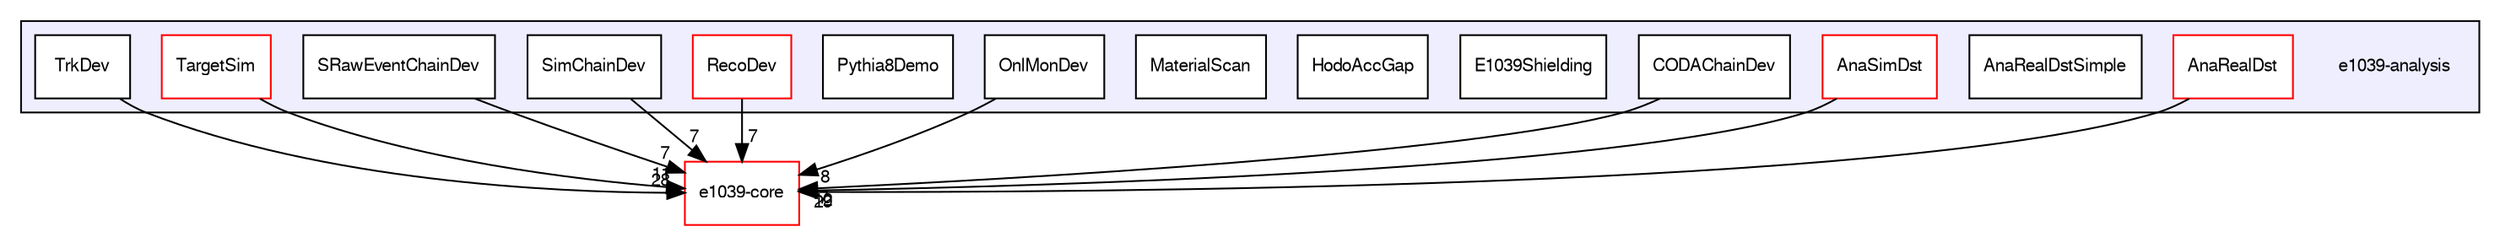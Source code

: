 digraph "/dev/shm/kenichi/update-e1039-doc/e1039-analysis" {
  bgcolor=transparent;
  compound=true
  node [ fontsize="10", fontname="FreeSans"];
  edge [ labelfontsize="10", labelfontname="FreeSans"];
  subgraph clusterdir_99844dfacebbb87e315d9ca28a232aeb {
    graph [ bgcolor="#eeeeff", pencolor="black", label="" URL="dir_99844dfacebbb87e315d9ca28a232aeb.html"];
    dir_99844dfacebbb87e315d9ca28a232aeb [shape=plaintext label="e1039-analysis"];
    dir_45573c73398c5d4a27a855c4e8503ce2 [shape=box label="AnaRealDst" color="red" fillcolor="white" style="filled" URL="dir_45573c73398c5d4a27a855c4e8503ce2.html"];
    dir_bb54d73715166a6e1e1d94bae7bbf50f [shape=box label="AnaRealDstSimple" color="black" fillcolor="white" style="filled" URL="dir_bb54d73715166a6e1e1d94bae7bbf50f.html"];
    dir_e56c82796f1cb789c7ddd4ec68f1aba1 [shape=box label="AnaSimDst" color="red" fillcolor="white" style="filled" URL="dir_e56c82796f1cb789c7ddd4ec68f1aba1.html"];
    dir_e4708a67bf51b41c5c57b33955aeb267 [shape=box label="CODAChainDev" color="black" fillcolor="white" style="filled" URL="dir_e4708a67bf51b41c5c57b33955aeb267.html"];
    dir_2c6df37ae4b5d6200fa4b89ed2ee412f [shape=box label="E1039Shielding" color="black" fillcolor="white" style="filled" URL="dir_2c6df37ae4b5d6200fa4b89ed2ee412f.html"];
    dir_b1a0d5d00bd99ba9c62153418cc31393 [shape=box label="HodoAccGap" color="black" fillcolor="white" style="filled" URL="dir_b1a0d5d00bd99ba9c62153418cc31393.html"];
    dir_bb984602166b948cafcb398f04ccd792 [shape=box label="MaterialScan" color="black" fillcolor="white" style="filled" URL="dir_bb984602166b948cafcb398f04ccd792.html"];
    dir_23c2fa21df6fdb7defd176187bed3ea5 [shape=box label="OnlMonDev" color="black" fillcolor="white" style="filled" URL="dir_23c2fa21df6fdb7defd176187bed3ea5.html"];
    dir_810dc62ee65df7eaf97836f1d9de2c64 [shape=box label="Pythia8Demo" color="black" fillcolor="white" style="filled" URL="dir_810dc62ee65df7eaf97836f1d9de2c64.html"];
    dir_a8d9494e235934e6727a318161cd54ac [shape=box label="RecoDev" color="red" fillcolor="white" style="filled" URL="dir_a8d9494e235934e6727a318161cd54ac.html"];
    dir_89536d893d6f04a75c6a1de9e65ffdde [shape=box label="SimChainDev" color="black" fillcolor="white" style="filled" URL="dir_89536d893d6f04a75c6a1de9e65ffdde.html"];
    dir_d97c8f523796e8149a34c3bab0f1fe55 [shape=box label="SRawEventChainDev" color="black" fillcolor="white" style="filled" URL="dir_d97c8f523796e8149a34c3bab0f1fe55.html"];
    dir_38f6dbb041f68a228054fd1afecc59ee [shape=box label="TargetSim" color="red" fillcolor="white" style="filled" URL="dir_38f6dbb041f68a228054fd1afecc59ee.html"];
    dir_caf99176fbf740f7f250e1a271c9c271 [shape=box label="TrkDev" color="black" fillcolor="white" style="filled" URL="dir_caf99176fbf740f7f250e1a271c9c271.html"];
  }
  dir_0a085354c5474f38d4b9d20ae746ec67 [shape=box label="e1039-core" color="red" URL="dir_0a085354c5474f38d4b9d20ae746ec67.html"];
  dir_23c2fa21df6fdb7defd176187bed3ea5->dir_0a085354c5474f38d4b9d20ae746ec67 [headlabel="8", labeldistance=1.5 headhref="dir_000037_000019.html"];
  dir_e4708a67bf51b41c5c57b33955aeb267->dir_0a085354c5474f38d4b9d20ae746ec67 [headlabel="7", labeldistance=1.5 headhref="dir_000008_000019.html"];
  dir_d97c8f523796e8149a34c3bab0f1fe55->dir_0a085354c5474f38d4b9d20ae746ec67 [headlabel="7", labeldistance=1.5 headhref="dir_000017_000019.html"];
  dir_38f6dbb041f68a228054fd1afecc59ee->dir_0a085354c5474f38d4b9d20ae746ec67 [headlabel="11", labeldistance=1.5 headhref="dir_000013_000019.html"];
  dir_89536d893d6f04a75c6a1de9e65ffdde->dir_0a085354c5474f38d4b9d20ae746ec67 [headlabel="7", labeldistance=1.5 headhref="dir_000012_000019.html"];
  dir_a8d9494e235934e6727a318161cd54ac->dir_0a085354c5474f38d4b9d20ae746ec67 [headlabel="7", labeldistance=1.5 headhref="dir_000016_000019.html"];
  dir_45573c73398c5d4a27a855c4e8503ce2->dir_0a085354c5474f38d4b9d20ae746ec67 [headlabel="29", labeldistance=1.5 headhref="dir_000001_000019.html"];
  dir_caf99176fbf740f7f250e1a271c9c271->dir_0a085354c5474f38d4b9d20ae746ec67 [headlabel="28", labeldistance=1.5 headhref="dir_000014_000019.html"];
  dir_e56c82796f1cb789c7ddd4ec68f1aba1->dir_0a085354c5474f38d4b9d20ae746ec67 [headlabel="12", labeldistance=1.5 headhref="dir_000005_000019.html"];
}
